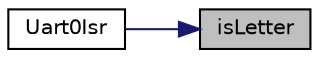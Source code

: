 digraph "isLetter"
{
 // LATEX_PDF_SIZE
  edge [fontname="Helvetica",fontsize="10",labelfontname="Helvetica",labelfontsize="10"];
  node [fontname="Helvetica",fontsize="10",shape=record];
  rankdir="RL";
  Node35 [label="isLetter",height=0.2,width=0.4,color="black", fillcolor="grey75", style="filled", fontcolor="black",tooltip="isLetter(char c)"];
  Node35 -> Node36 [dir="back",color="midnightblue",fontsize="10",style="solid",fontname="Helvetica"];
  Node36 [label="Uart0Isr",height=0.2,width=0.4,color="black", fillcolor="white", style="filled",URL="$tm4c123gh6pm__startup__ccs_8c.html#affa7c2cc09d04fc57b05c5644b1c8a68",tooltip="Uart0Isr(void)"];
}
